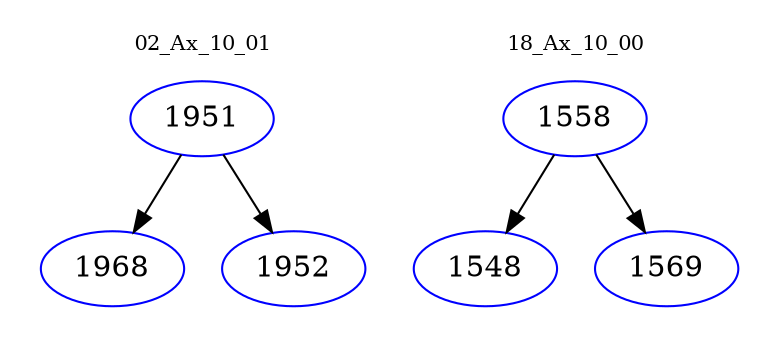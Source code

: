 digraph{
subgraph cluster_0 {
color = white
label = "02_Ax_10_01";
fontsize=10;
T0_1951 [label="1951", color="blue"]
T0_1951 -> T0_1968 [color="black"]
T0_1968 [label="1968", color="blue"]
T0_1951 -> T0_1952 [color="black"]
T0_1952 [label="1952", color="blue"]
}
subgraph cluster_1 {
color = white
label = "18_Ax_10_00";
fontsize=10;
T1_1558 [label="1558", color="blue"]
T1_1558 -> T1_1548 [color="black"]
T1_1548 [label="1548", color="blue"]
T1_1558 -> T1_1569 [color="black"]
T1_1569 [label="1569", color="blue"]
}
}
